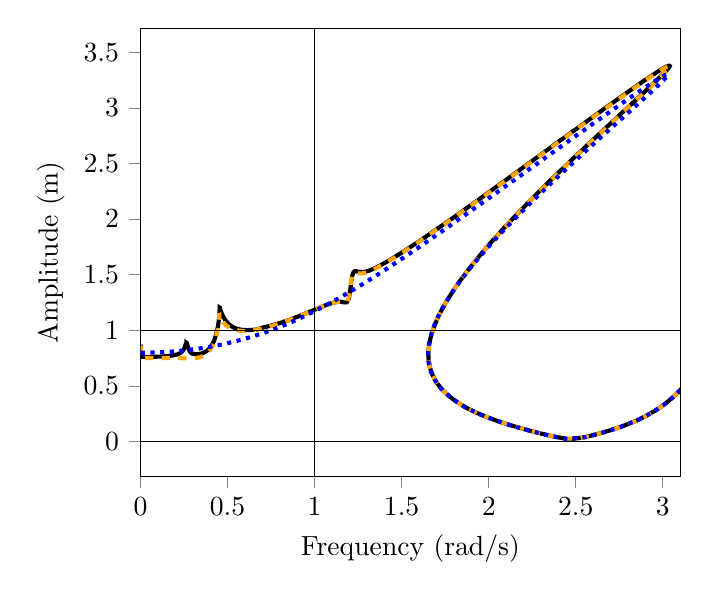 % This file was created by matplotlib2tikz v0.6.13.
\begin{tikzpicture}

\definecolor{color0}{rgb}{1,0.647,0}

\begin{axis}[
xlabel={Frequency (rad/s)},
ylabel={Amplitude (m)},
xmin=0, xmax=3.1,
ymin=-0.316, ymax=3.716,
xtick={0,0.5,1,1.5,2,2.5,3,3.5},
ytick={-0.5,0,0.5,1,1.5,2,2.5,3,3.5,4},
minor xtick={},
minor ytick={},
tick align=outside,
tick pos=left,
x grid style={lightgray!92.026!black},
y grid style={lightgray!92.026!black}
]
\addplot [line width=1.5pt, black, forget plot]
table {%
0.001 0.87
0.002 0.76
0.003 0.76
0.006 0.76
0.009 0.76
0.014 0.76
0.022 0.76
0.033 0.76
0.05 0.76
0.075 0.761
0.113 0.763
0.15 0.767
0.184 0.773
0.213 0.783
0.231 0.798
0.242 0.814
0.249 0.83
0.253 0.844
0.256 0.856
0.258 0.866
0.26 0.874
0.261 0.881
0.263 0.885
0.264 0.887
0.264 0.888
0.265 0.887
0.266 0.884
0.267 0.879
0.269 0.872
0.27 0.862
0.273 0.85
0.276 0.836
0.28 0.82
0.286 0.804
0.295 0.791
0.309 0.785
0.329 0.784
0.349 0.79
0.366 0.8
0.381 0.814
0.393 0.831
0.403 0.849
0.41 0.868
0.417 0.887
0.423 0.906
0.427 0.926
0.431 0.945
0.435 0.963
0.437 0.981
0.44 0.997
0.442 1.014
0.444 1.029
0.446 1.043
0.447 1.057
0.448 1.07
0.449 1.082
0.45 1.093
0.451 1.104
0.452 1.114
0.452 1.124
0.453 1.133
0.453 1.141
0.454 1.148
0.454 1.156
0.454 1.162
0.454 1.168
0.454 1.174
0.455 1.179
0.455 1.183
0.455 1.188
0.455 1.191
0.455 1.194
0.455 1.197
0.455 1.199
0.455 1.201
0.455 1.202
0.455 1.203
0.455 1.203
0.456 1.202
0.456 1.201
0.456 1.2
0.457 1.197
0.457 1.194
0.458 1.19
0.459 1.186
0.46 1.18
0.461 1.174
0.463 1.167
0.464 1.159
0.467 1.15
0.469 1.14
0.473 1.13
0.476 1.119
0.481 1.107
0.485 1.095
0.491 1.083
0.498 1.071
0.505 1.058
0.514 1.046
0.524 1.034
0.537 1.023
0.552 1.014
0.57 1.007
0.591 1.002
0.616 1.001
0.642 1.003
0.669 1.007
0.698 1.022
0.742 1.038
0.755 1.044
0.774 1.052
0.802 1.065
0.83 1.08
0.858 1.095
0.899 1.12
0.938 1.144
0.977 1.169
1.015 1.194
1.052 1.218
1.087 1.238
1.121 1.253
1.15 1.257
1.171 1.25
1.184 1.251
1.193 1.269
1.198 1.298
1.202 1.332
1.205 1.367
1.208 1.4
1.21 1.431
1.213 1.458
1.215 1.482
1.218 1.502
1.222 1.517
1.227 1.527
1.232 1.531
1.24 1.53
1.249 1.527
1.264 1.523
1.285 1.524
1.312 1.535
1.342 1.554
1.372 1.579
1.403 1.605
1.434 1.633
1.465 1.663
1.495 1.692
1.54 1.738
1.584 1.783
1.628 1.829
1.67 1.875
1.712 1.92
1.754 1.966
1.795 2.01
1.835 2.055
1.874 2.098
1.913 2.142
1.951 2.184
1.988 2.226
2.024 2.267
2.06 2.308
2.096 2.347
2.13 2.387
2.164 2.425
2.197 2.462
2.229 2.499
2.261 2.535
2.292 2.57
2.322 2.605
2.351 2.638
2.38 2.671
2.408 2.703
2.436 2.734
2.463 2.764
2.489 2.794
2.514 2.822
2.539 2.85
2.563 2.878
2.586 2.904
2.609 2.93
2.631 2.954
2.652 2.978
2.673 3.002
2.693 3.024
2.713 3.046
2.732 3.067
2.75 3.088
2.768 3.107
2.785 3.126
2.801 3.144
2.817 3.162
2.833 3.178
2.847 3.194
2.861 3.21
2.875 3.224
2.888 3.239
2.901 3.252
2.912 3.264
2.924 3.276
2.935 3.288
2.945 3.298
2.955 3.308
2.964 3.318
2.972 3.326
2.98 3.334
2.988 3.342
2.995 3.348
3.002 3.354
3.008 3.36
3.013 3.365
3.018 3.369
3.023 3.372
3.027 3.375
3.03 3.377
3.033 3.379
3.035 3.38
3.037 3.38
3.038 3.38
3.039 3.379
3.04 3.377
3.039 3.375
3.039 3.372
3.038 3.368
3.036 3.364
3.034 3.359
3.031 3.353
3.028 3.347
3.024 3.34
3.019 3.333
3.015 3.325
3.009 3.316
3.003 3.306
2.997 3.296
2.99 3.285
2.982 3.273
2.974 3.261
2.966 3.248
2.957 3.234
2.947 3.219
2.937 3.204
2.926 3.188
2.914 3.171
2.903 3.154
2.89 3.135
2.877 3.116
2.863 3.096
2.849 3.075
2.834 3.054
2.819 3.032
2.803 3.008
2.786 2.984
2.769 2.96
2.751 2.934
2.733 2.907
2.714 2.88
2.695 2.851
2.674 2.822
2.654 2.792
2.632 2.76
2.61 2.728
2.588 2.695
2.564 2.661
2.541 2.626
2.516 2.59
2.491 2.553
2.466 2.515
2.44 2.476
2.413 2.436
2.386 2.395
2.358 2.352
2.33 2.309
2.302 2.265
2.273 2.22
2.243 2.173
2.214 2.126
2.184 2.078
2.153 2.028
2.123 1.978
2.092 1.927
2.062 1.874
2.031 1.821
2.001 1.767
1.97 1.712
1.941 1.656
1.911 1.599
1.882 1.541
1.854 1.483
1.826 1.424
1.8 1.364
1.775 1.303
1.751 1.241
1.729 1.179
1.709 1.117
1.692 1.053
1.677 0.99
1.665 0.925
1.657 0.861
1.653 0.796
1.655 0.731
1.662 0.666
1.676 0.602
1.697 0.539
1.726 0.477
1.764 0.417
1.811 0.361
1.865 0.308
1.927 0.259
1.995 0.215
2.068 0.174
2.144 0.137
2.222 0.102
2.303 0.07
2.384 0.04
2.465 0.02
2.547 0.036
2.627 0.067
2.705 0.103
2.78 0.143
2.849 0.187
2.912 0.236
2.968 0.288
3.017 0.342
3.06 0.399
3.097 0.456
3.13 0.513
};
\addplot [line width=1.5pt, color0, dashed, forget plot]
table {%
0.001 0.862
0.002 0.75
0.003 0.75
0.006 0.75
0.009 0.75
0.014 0.75
0.022 0.75
0.033 0.75
0.05 0.75
0.075 0.75
0.113 0.75
0.151 0.75
0.188 0.75
0.224 0.749
0.258 0.747
0.289 0.746
0.317 0.749
0.341 0.757
0.361 0.769
0.377 0.785
0.389 0.803
0.4 0.823
0.408 0.844
0.416 0.865
0.422 0.886
0.427 0.906
0.431 0.926
0.434 0.945
0.437 0.963
0.44 0.98
0.442 0.995
0.444 1.01
0.445 1.024
0.447 1.037
0.448 1.049
0.449 1.06
0.449 1.07
0.45 1.079
0.45 1.088
0.451 1.096
0.451 1.104
0.451 1.111
0.452 1.117
0.452 1.123
0.452 1.128
0.452 1.133
0.452 1.137
0.452 1.141
0.452 1.144
0.452 1.147
0.452 1.15
0.451 1.152
0.451 1.153
0.451 1.154
0.451 1.154
0.451 1.154
0.451 1.154
0.451 1.153
0.452 1.151
0.452 1.149
0.452 1.146
0.453 1.142
0.454 1.138
0.455 1.132
0.456 1.126
0.458 1.12
0.46 1.112
0.463 1.104
0.466 1.095
0.469 1.085
0.474 1.076
0.479 1.065
0.485 1.055
0.492 1.044
0.5 1.034
0.51 1.024
0.521 1.015
0.535 1.006
0.551 1.0
0.571 0.995
0.594 0.994
0.619 0.996
0.646 1.001
0.674 1.008
0.703 1.018
0.731 1.029
0.774 1.048
0.816 1.07
0.857 1.093
0.897 1.117
0.937 1.142
0.975 1.167
1.012 1.192
1.049 1.215
1.084 1.236
1.117 1.251
1.146 1.256
1.167 1.25
1.181 1.247
1.189 1.26
1.194 1.286
1.199 1.317
1.202 1.35
1.205 1.382
1.207 1.413
1.209 1.44
1.212 1.463
1.215 1.483
1.219 1.499
1.223 1.509
1.228 1.515
1.235 1.516
1.244 1.513
1.257 1.511
1.277 1.512
1.303 1.523
1.333 1.542
1.363 1.565
1.394 1.592
1.424 1.62
1.455 1.649
1.485 1.678
1.529 1.723
1.573 1.768
1.616 1.813
1.659 1.859
1.7 1.904
1.741 1.948
1.782 1.993
1.822 2.037
1.861 2.08
1.899 2.123
1.937 2.165
1.974 2.206
2.01 2.247
2.046 2.288
2.081 2.327
2.115 2.366
2.149 2.404
2.182 2.441
2.214 2.478
2.246 2.514
2.277 2.549
2.307 2.583
2.336 2.617
2.365 2.649
2.393 2.681
2.421 2.712
2.448 2.743
2.474 2.772
2.499 2.801
2.524 2.829
2.548 2.856
2.572 2.883
2.594 2.909
2.617 2.934
2.638 2.958
2.659 2.981
2.68 3.004
2.699 3.026
2.718 3.047
2.737 3.068
2.755 3.088
2.772 3.107
2.789 3.126
2.805 3.143
2.821 3.16
2.836 3.177
2.85 3.192
2.864 3.207
2.877 3.222
2.89 3.236
2.902 3.249
2.914 3.261
2.925 3.273
2.936 3.284
2.946 3.294
2.955 3.304
2.964 3.313
2.973 3.322
2.981 3.329
2.988 3.337
2.995 3.343
3.002 3.349
3.008 3.355
3.013 3.359
3.018 3.364
3.022 3.367
3.026 3.37
3.03 3.372
3.033 3.374
3.035 3.375
3.037 3.375
3.038 3.375
3.039 3.374
3.04 3.372
3.04 3.37
3.039 3.367
3.038 3.364
3.036 3.36
3.034 3.355
3.032 3.35
3.028 3.344
3.025 3.337
3.021 3.33
3.016 3.322
3.011 3.314
3.005 3.304
2.999 3.295
2.992 3.284
2.985 3.273
2.977 3.261
2.969 3.248
2.96 3.235
2.951 3.221
2.941 3.206
2.93 3.19
2.919 3.174
2.908 3.157
2.896 3.139
2.883 3.121
2.87 3.102
2.856 3.082
2.842 3.061
2.827 3.039
2.811 3.017
2.795 2.994
2.779 2.97
2.762 2.945
2.744 2.919
2.725 2.892
2.706 2.865
2.687 2.837
2.667 2.807
2.646 2.777
2.625 2.746
2.603 2.714
2.58 2.681
2.557 2.647
2.533 2.612
2.509 2.577
2.484 2.54
2.459 2.502
2.433 2.463
2.407 2.424
2.38 2.383
2.352 2.341
2.324 2.298
2.296 2.255
2.267 2.21
2.238 2.164
2.209 2.117
2.179 2.069
2.149 2.021
2.119 1.971
2.089 1.92
2.059 1.869
2.029 1.816
1.999 1.763
1.969 1.708
1.939 1.653
1.91 1.597
1.882 1.54
1.854 1.482
1.827 1.424
1.8 1.365
1.776 1.305
1.752 1.244
1.73 1.183
1.711 1.121
1.693 1.059
1.678 0.996
1.666 0.932
1.658 0.869
1.654 0.805
1.654 0.741
1.66 0.677
1.673 0.613
1.692 0.55
1.72 0.489
1.755 0.429
1.8 0.373
1.852 0.32
1.912 0.271
1.977 0.226
2.048 0.185
2.122 0.147
2.199 0.112
2.278 0.08
2.358 0.049
2.438 0.024
2.519 0.027
2.598 0.055
2.676 0.089
2.752 0.127
2.823 0.169
2.888 0.216
2.946 0.266
2.997 0.319
3.041 0.374
3.08 0.43
3.115 0.486
};
\addplot [line width=1.5pt, blue, dotted, forget plot]
table {%
0.001 0.797
0.002 0.797
0.005 0.797
0.009 0.797
0.016 0.797
0.026 0.797
0.041 0.798
0.064 0.799
0.098 0.8
0.149 0.805
0.199 0.81
0.249 0.818
0.299 0.827
0.348 0.838
0.396 0.85
0.443 0.864
0.489 0.879
0.534 0.896
0.578 0.914
0.621 0.933
0.684 0.964
0.744 0.996
0.802 1.031
0.858 1.067
0.911 1.104
0.963 1.143
1.013 1.182
1.062 1.222
1.109 1.262
1.178 1.323
1.245 1.385
1.309 1.447
1.372 1.51
1.433 1.572
1.492 1.633
1.551 1.695
1.608 1.755
1.663 1.816
1.718 1.875
1.771 1.933
1.823 1.991
1.874 2.047
1.924 2.103
1.973 2.157
2.021 2.21
2.067 2.262
2.112 2.312
2.156 2.361
2.199 2.409
2.24 2.456
2.281 2.501
2.32 2.545
2.358 2.588
2.395 2.629
2.43 2.669
2.465 2.708
2.498 2.745
2.531 2.781
2.562 2.815
2.592 2.849
2.62 2.881
2.648 2.911
2.675 2.941
2.701 2.969
2.725 2.996
2.749 3.022
2.771 3.046
2.793 3.07
2.813 3.092
2.833 3.113
2.851 3.133
2.869 3.152
2.886 3.169
2.901 3.186
2.916 3.201
2.93 3.215
2.943 3.229
2.955 3.241
2.966 3.252
2.976 3.262
2.985 3.27
2.994 3.278
3.001 3.285
3.008 3.29
3.014 3.295
3.018 3.299
3.022 3.301
3.026 3.302
3.028 3.303
3.029 3.302
3.03 3.3
3.029 3.297
3.028 3.293
3.026 3.288
3.023 3.282
3.019 3.275
3.015 3.267
3.009 3.257
3.003 3.247
2.995 3.235
2.987 3.222
2.978 3.208
2.968 3.193
2.957 3.177
2.945 3.159
2.932 3.141
2.918 3.121
2.903 3.1
2.887 3.077
2.871 3.054
2.853 3.029
2.834 3.002
2.815 2.975
2.794 2.946
2.773 2.915
2.75 2.884
2.726 2.85
2.702 2.816
2.676 2.779
2.649 2.742
2.622 2.703
2.593 2.662
2.563 2.62
2.533 2.576
2.501 2.53
2.468 2.483
2.435 2.434
2.4 2.384
2.365 2.332
2.329 2.278
2.292 2.222
2.254 2.165
2.216 2.106
2.177 2.046
2.138 1.984
2.099 1.92
2.059 1.855
2.02 1.788
1.981 1.719
1.942 1.649
1.904 1.578
1.867 1.505
1.831 1.431
1.797 1.355
1.765 1.278
1.735 1.2
1.709 1.121
1.686 1.04
1.669 0.958
1.657 0.875
1.652 0.791
1.655 0.707
1.669 0.623
1.696 0.54
1.736 0.459
1.791 0.383
1.861 0.312
1.943 0.248
2.035 0.192
2.134 0.141
2.238 0.096
2.344 0.054
2.451 0.021
2.559 0.04
2.664 0.083
2.764 0.134
2.856 0.192
2.937 0.257
3.005 0.328
3.062 0.402
3.11 0.477
};
\path [draw=black, fill opacity=0] (axis cs:0,-0.316)
--(axis cs:0,3.716);

\path [draw=black, fill opacity=0] (axis cs:1,-0.316)
--(axis cs:1,3.716);

\path [draw=black, fill opacity=0] (axis cs:0,0)
--(axis cs:3.1,0);

\path [draw=black, fill opacity=0] (axis cs:0,1)
--(axis cs:3.1,1);

\end{axis}

\end{tikzpicture}